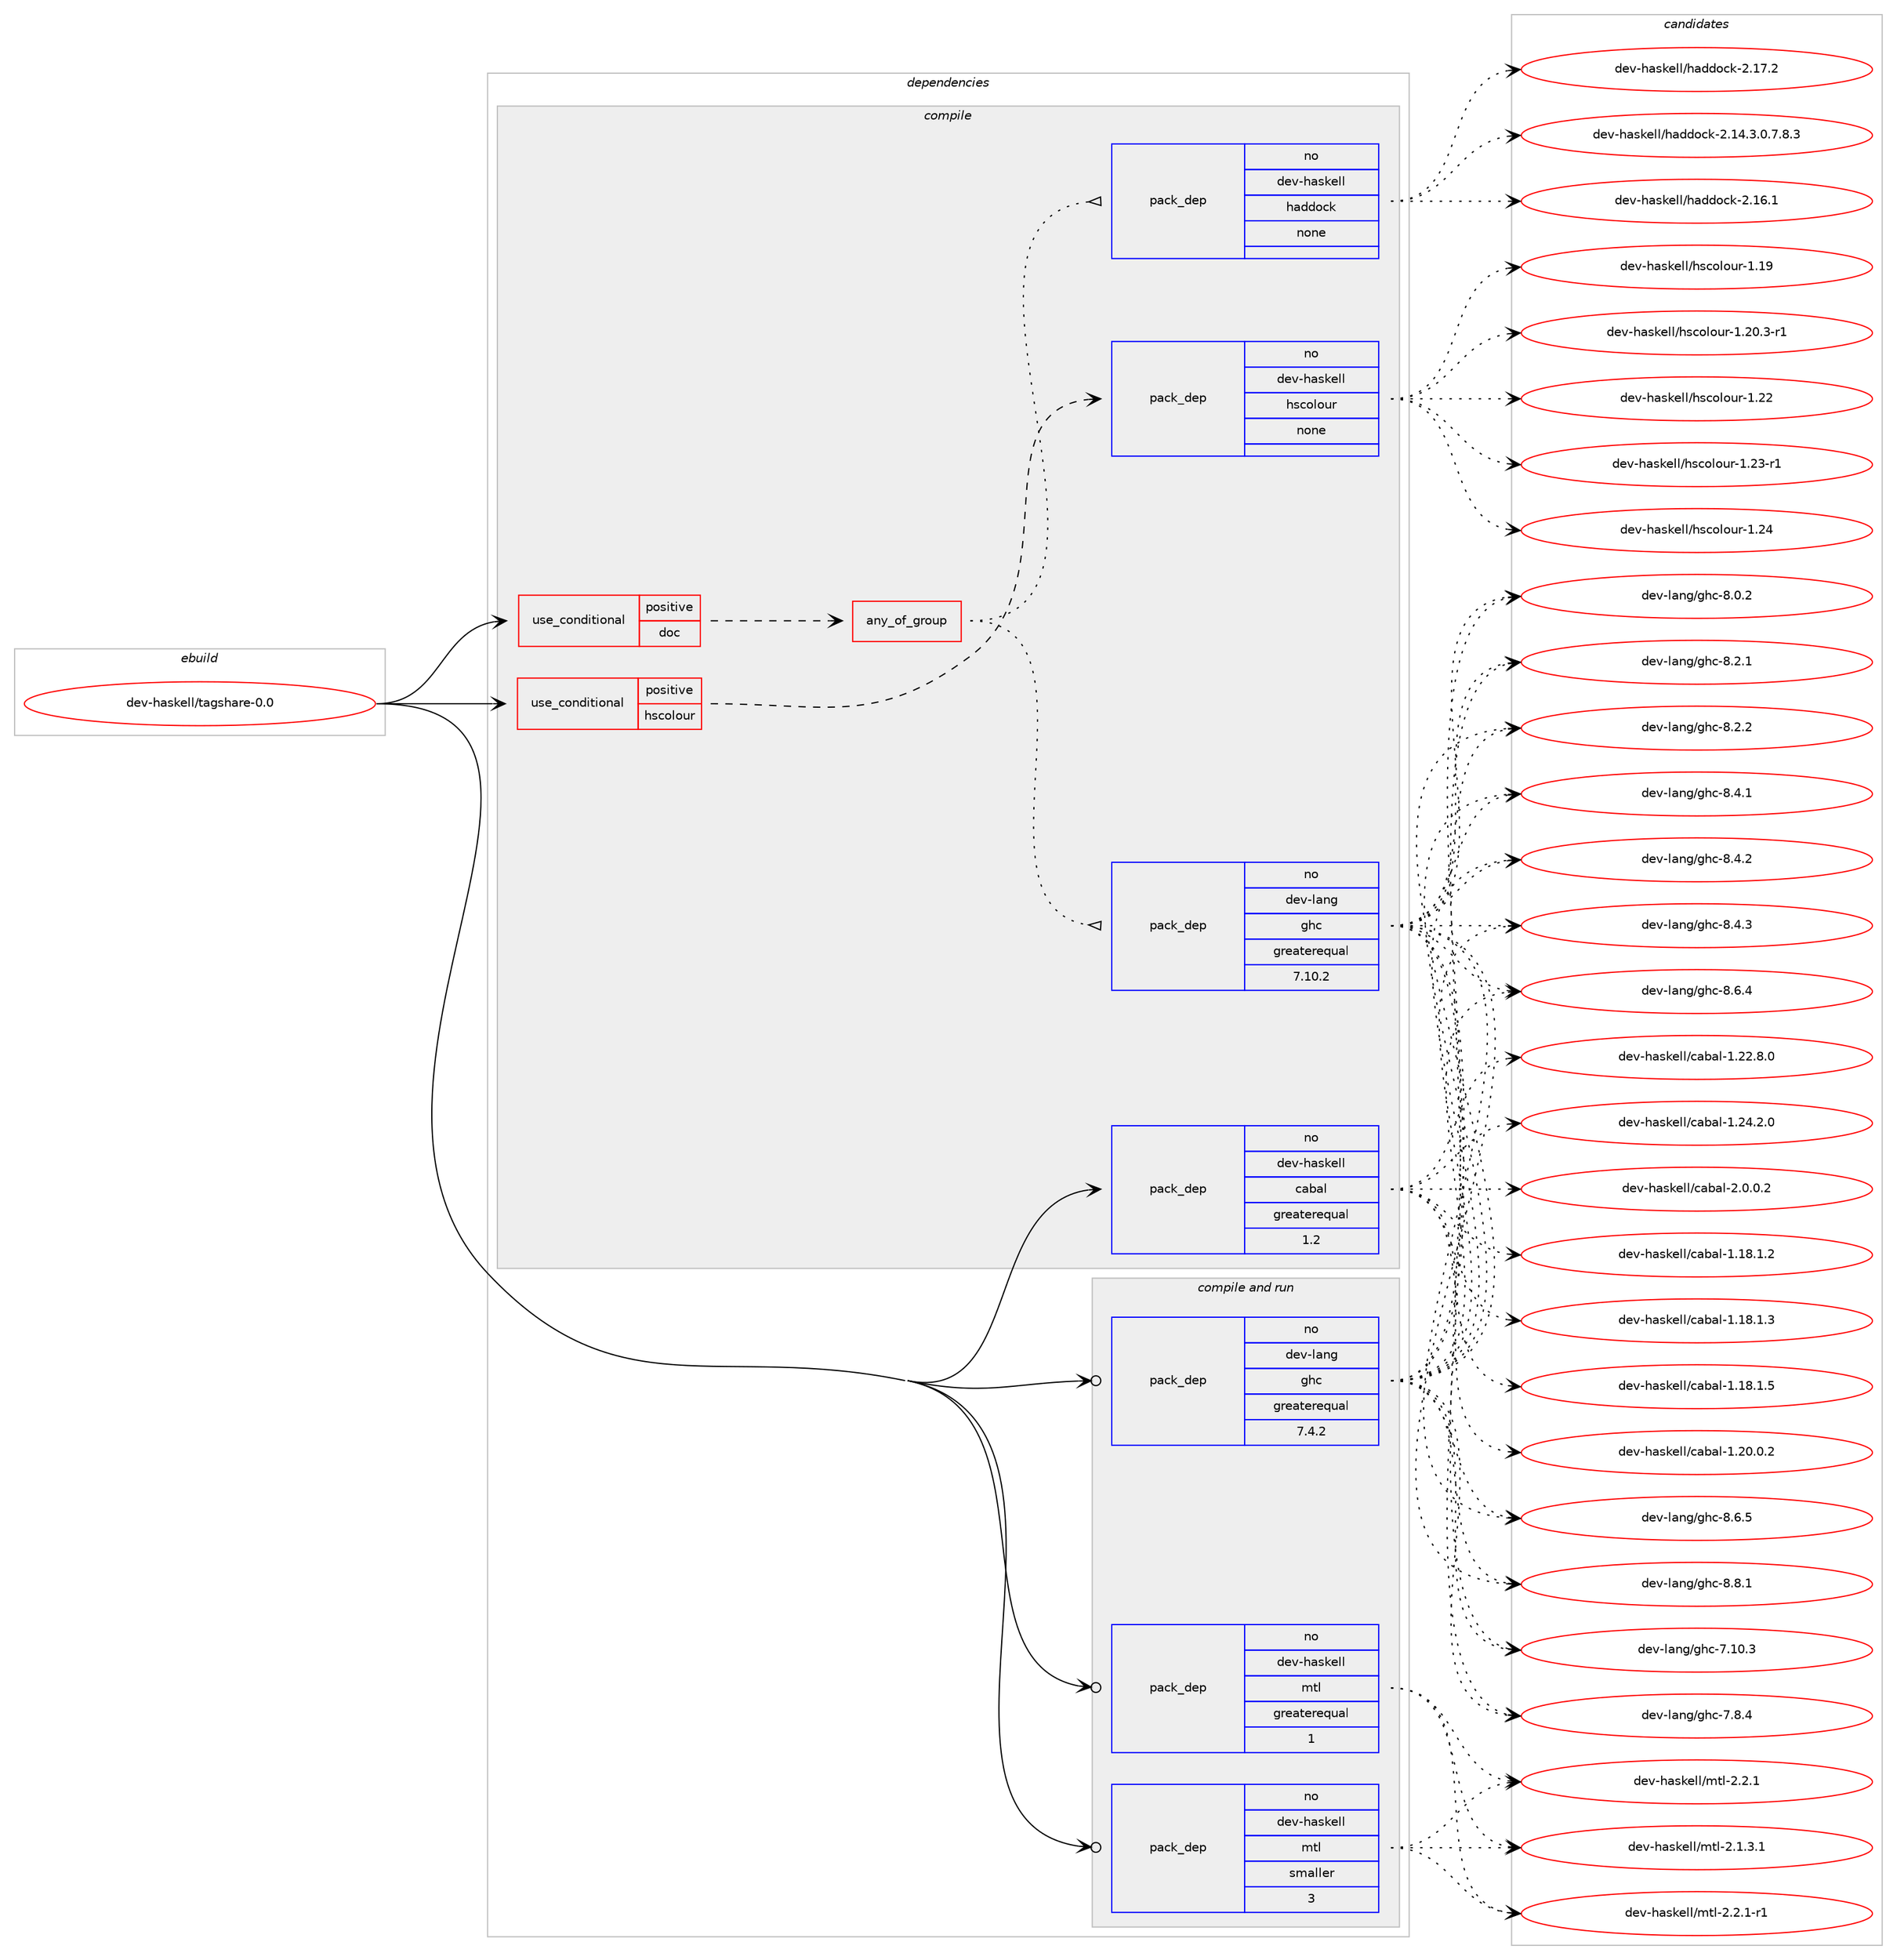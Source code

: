 digraph prolog {

# *************
# Graph options
# *************

newrank=true;
concentrate=true;
compound=true;
graph [rankdir=LR,fontname=Helvetica,fontsize=10,ranksep=1.5];#, ranksep=2.5, nodesep=0.2];
edge  [arrowhead=vee];
node  [fontname=Helvetica,fontsize=10];

# **********
# The ebuild
# **********

subgraph cluster_leftcol {
color=gray;
rank=same;
label=<<i>ebuild</i>>;
id [label="dev-haskell/tagshare-0.0", color=red, width=4, href="../dev-haskell/tagshare-0.0.svg"];
}

# ****************
# The dependencies
# ****************

subgraph cluster_midcol {
color=gray;
label=<<i>dependencies</i>>;
subgraph cluster_compile {
fillcolor="#eeeeee";
style=filled;
label=<<i>compile</i>>;
subgraph cond127706 {
dependency544895 [label=<<TABLE BORDER="0" CELLBORDER="1" CELLSPACING="0" CELLPADDING="4"><TR><TD ROWSPAN="3" CELLPADDING="10">use_conditional</TD></TR><TR><TD>positive</TD></TR><TR><TD>doc</TD></TR></TABLE>>, shape=none, color=red];
subgraph any10532 {
dependency544896 [label=<<TABLE BORDER="0" CELLBORDER="1" CELLSPACING="0" CELLPADDING="4"><TR><TD CELLPADDING="10">any_of_group</TD></TR></TABLE>>, shape=none, color=red];subgraph pack406300 {
dependency544897 [label=<<TABLE BORDER="0" CELLBORDER="1" CELLSPACING="0" CELLPADDING="4" WIDTH="220"><TR><TD ROWSPAN="6" CELLPADDING="30">pack_dep</TD></TR><TR><TD WIDTH="110">no</TD></TR><TR><TD>dev-haskell</TD></TR><TR><TD>haddock</TD></TR><TR><TD>none</TD></TR><TR><TD></TD></TR></TABLE>>, shape=none, color=blue];
}
dependency544896:e -> dependency544897:w [weight=20,style="dotted",arrowhead="oinv"];
subgraph pack406301 {
dependency544898 [label=<<TABLE BORDER="0" CELLBORDER="1" CELLSPACING="0" CELLPADDING="4" WIDTH="220"><TR><TD ROWSPAN="6" CELLPADDING="30">pack_dep</TD></TR><TR><TD WIDTH="110">no</TD></TR><TR><TD>dev-lang</TD></TR><TR><TD>ghc</TD></TR><TR><TD>greaterequal</TD></TR><TR><TD>7.10.2</TD></TR></TABLE>>, shape=none, color=blue];
}
dependency544896:e -> dependency544898:w [weight=20,style="dotted",arrowhead="oinv"];
}
dependency544895:e -> dependency544896:w [weight=20,style="dashed",arrowhead="vee"];
}
id:e -> dependency544895:w [weight=20,style="solid",arrowhead="vee"];
subgraph cond127707 {
dependency544899 [label=<<TABLE BORDER="0" CELLBORDER="1" CELLSPACING="0" CELLPADDING="4"><TR><TD ROWSPAN="3" CELLPADDING="10">use_conditional</TD></TR><TR><TD>positive</TD></TR><TR><TD>hscolour</TD></TR></TABLE>>, shape=none, color=red];
subgraph pack406302 {
dependency544900 [label=<<TABLE BORDER="0" CELLBORDER="1" CELLSPACING="0" CELLPADDING="4" WIDTH="220"><TR><TD ROWSPAN="6" CELLPADDING="30">pack_dep</TD></TR><TR><TD WIDTH="110">no</TD></TR><TR><TD>dev-haskell</TD></TR><TR><TD>hscolour</TD></TR><TR><TD>none</TD></TR><TR><TD></TD></TR></TABLE>>, shape=none, color=blue];
}
dependency544899:e -> dependency544900:w [weight=20,style="dashed",arrowhead="vee"];
}
id:e -> dependency544899:w [weight=20,style="solid",arrowhead="vee"];
subgraph pack406303 {
dependency544901 [label=<<TABLE BORDER="0" CELLBORDER="1" CELLSPACING="0" CELLPADDING="4" WIDTH="220"><TR><TD ROWSPAN="6" CELLPADDING="30">pack_dep</TD></TR><TR><TD WIDTH="110">no</TD></TR><TR><TD>dev-haskell</TD></TR><TR><TD>cabal</TD></TR><TR><TD>greaterequal</TD></TR><TR><TD>1.2</TD></TR></TABLE>>, shape=none, color=blue];
}
id:e -> dependency544901:w [weight=20,style="solid",arrowhead="vee"];
}
subgraph cluster_compileandrun {
fillcolor="#eeeeee";
style=filled;
label=<<i>compile and run</i>>;
subgraph pack406304 {
dependency544902 [label=<<TABLE BORDER="0" CELLBORDER="1" CELLSPACING="0" CELLPADDING="4" WIDTH="220"><TR><TD ROWSPAN="6" CELLPADDING="30">pack_dep</TD></TR><TR><TD WIDTH="110">no</TD></TR><TR><TD>dev-haskell</TD></TR><TR><TD>mtl</TD></TR><TR><TD>greaterequal</TD></TR><TR><TD>1</TD></TR></TABLE>>, shape=none, color=blue];
}
id:e -> dependency544902:w [weight=20,style="solid",arrowhead="odotvee"];
subgraph pack406305 {
dependency544903 [label=<<TABLE BORDER="0" CELLBORDER="1" CELLSPACING="0" CELLPADDING="4" WIDTH="220"><TR><TD ROWSPAN="6" CELLPADDING="30">pack_dep</TD></TR><TR><TD WIDTH="110">no</TD></TR><TR><TD>dev-haskell</TD></TR><TR><TD>mtl</TD></TR><TR><TD>smaller</TD></TR><TR><TD>3</TD></TR></TABLE>>, shape=none, color=blue];
}
id:e -> dependency544903:w [weight=20,style="solid",arrowhead="odotvee"];
subgraph pack406306 {
dependency544904 [label=<<TABLE BORDER="0" CELLBORDER="1" CELLSPACING="0" CELLPADDING="4" WIDTH="220"><TR><TD ROWSPAN="6" CELLPADDING="30">pack_dep</TD></TR><TR><TD WIDTH="110">no</TD></TR><TR><TD>dev-lang</TD></TR><TR><TD>ghc</TD></TR><TR><TD>greaterequal</TD></TR><TR><TD>7.4.2</TD></TR></TABLE>>, shape=none, color=blue];
}
id:e -> dependency544904:w [weight=20,style="solid",arrowhead="odotvee"];
}
subgraph cluster_run {
fillcolor="#eeeeee";
style=filled;
label=<<i>run</i>>;
}
}

# **************
# The candidates
# **************

subgraph cluster_choices {
rank=same;
color=gray;
label=<<i>candidates</i>>;

subgraph choice406300 {
color=black;
nodesep=1;
choice1001011184510497115107101108108471049710010011199107455046495246514648465546564651 [label="dev-haskell/haddock-2.14.3.0.7.8.3", color=red, width=4,href="../dev-haskell/haddock-2.14.3.0.7.8.3.svg"];
choice100101118451049711510710110810847104971001001119910745504649544649 [label="dev-haskell/haddock-2.16.1", color=red, width=4,href="../dev-haskell/haddock-2.16.1.svg"];
choice100101118451049711510710110810847104971001001119910745504649554650 [label="dev-haskell/haddock-2.17.2", color=red, width=4,href="../dev-haskell/haddock-2.17.2.svg"];
dependency544897:e -> choice1001011184510497115107101108108471049710010011199107455046495246514648465546564651:w [style=dotted,weight="100"];
dependency544897:e -> choice100101118451049711510710110810847104971001001119910745504649544649:w [style=dotted,weight="100"];
dependency544897:e -> choice100101118451049711510710110810847104971001001119910745504649554650:w [style=dotted,weight="100"];
}
subgraph choice406301 {
color=black;
nodesep=1;
choice1001011184510897110103471031049945554649484651 [label="dev-lang/ghc-7.10.3", color=red, width=4,href="../dev-lang/ghc-7.10.3.svg"];
choice10010111845108971101034710310499455546564652 [label="dev-lang/ghc-7.8.4", color=red, width=4,href="../dev-lang/ghc-7.8.4.svg"];
choice10010111845108971101034710310499455646484650 [label="dev-lang/ghc-8.0.2", color=red, width=4,href="../dev-lang/ghc-8.0.2.svg"];
choice10010111845108971101034710310499455646504649 [label="dev-lang/ghc-8.2.1", color=red, width=4,href="../dev-lang/ghc-8.2.1.svg"];
choice10010111845108971101034710310499455646504650 [label="dev-lang/ghc-8.2.2", color=red, width=4,href="../dev-lang/ghc-8.2.2.svg"];
choice10010111845108971101034710310499455646524649 [label="dev-lang/ghc-8.4.1", color=red, width=4,href="../dev-lang/ghc-8.4.1.svg"];
choice10010111845108971101034710310499455646524650 [label="dev-lang/ghc-8.4.2", color=red, width=4,href="../dev-lang/ghc-8.4.2.svg"];
choice10010111845108971101034710310499455646524651 [label="dev-lang/ghc-8.4.3", color=red, width=4,href="../dev-lang/ghc-8.4.3.svg"];
choice10010111845108971101034710310499455646544652 [label="dev-lang/ghc-8.6.4", color=red, width=4,href="../dev-lang/ghc-8.6.4.svg"];
choice10010111845108971101034710310499455646544653 [label="dev-lang/ghc-8.6.5", color=red, width=4,href="../dev-lang/ghc-8.6.5.svg"];
choice10010111845108971101034710310499455646564649 [label="dev-lang/ghc-8.8.1", color=red, width=4,href="../dev-lang/ghc-8.8.1.svg"];
dependency544898:e -> choice1001011184510897110103471031049945554649484651:w [style=dotted,weight="100"];
dependency544898:e -> choice10010111845108971101034710310499455546564652:w [style=dotted,weight="100"];
dependency544898:e -> choice10010111845108971101034710310499455646484650:w [style=dotted,weight="100"];
dependency544898:e -> choice10010111845108971101034710310499455646504649:w [style=dotted,weight="100"];
dependency544898:e -> choice10010111845108971101034710310499455646504650:w [style=dotted,weight="100"];
dependency544898:e -> choice10010111845108971101034710310499455646524649:w [style=dotted,weight="100"];
dependency544898:e -> choice10010111845108971101034710310499455646524650:w [style=dotted,weight="100"];
dependency544898:e -> choice10010111845108971101034710310499455646524651:w [style=dotted,weight="100"];
dependency544898:e -> choice10010111845108971101034710310499455646544652:w [style=dotted,weight="100"];
dependency544898:e -> choice10010111845108971101034710310499455646544653:w [style=dotted,weight="100"];
dependency544898:e -> choice10010111845108971101034710310499455646564649:w [style=dotted,weight="100"];
}
subgraph choice406302 {
color=black;
nodesep=1;
choice100101118451049711510710110810847104115991111081111171144549464957 [label="dev-haskell/hscolour-1.19", color=red, width=4,href="../dev-haskell/hscolour-1.19.svg"];
choice10010111845104971151071011081084710411599111108111117114454946504846514511449 [label="dev-haskell/hscolour-1.20.3-r1", color=red, width=4,href="../dev-haskell/hscolour-1.20.3-r1.svg"];
choice100101118451049711510710110810847104115991111081111171144549465050 [label="dev-haskell/hscolour-1.22", color=red, width=4,href="../dev-haskell/hscolour-1.22.svg"];
choice1001011184510497115107101108108471041159911110811111711445494650514511449 [label="dev-haskell/hscolour-1.23-r1", color=red, width=4,href="../dev-haskell/hscolour-1.23-r1.svg"];
choice100101118451049711510710110810847104115991111081111171144549465052 [label="dev-haskell/hscolour-1.24", color=red, width=4,href="../dev-haskell/hscolour-1.24.svg"];
dependency544900:e -> choice100101118451049711510710110810847104115991111081111171144549464957:w [style=dotted,weight="100"];
dependency544900:e -> choice10010111845104971151071011081084710411599111108111117114454946504846514511449:w [style=dotted,weight="100"];
dependency544900:e -> choice100101118451049711510710110810847104115991111081111171144549465050:w [style=dotted,weight="100"];
dependency544900:e -> choice1001011184510497115107101108108471041159911110811111711445494650514511449:w [style=dotted,weight="100"];
dependency544900:e -> choice100101118451049711510710110810847104115991111081111171144549465052:w [style=dotted,weight="100"];
}
subgraph choice406303 {
color=black;
nodesep=1;
choice10010111845104971151071011081084799979897108454946495646494650 [label="dev-haskell/cabal-1.18.1.2", color=red, width=4,href="../dev-haskell/cabal-1.18.1.2.svg"];
choice10010111845104971151071011081084799979897108454946495646494651 [label="dev-haskell/cabal-1.18.1.3", color=red, width=4,href="../dev-haskell/cabal-1.18.1.3.svg"];
choice10010111845104971151071011081084799979897108454946495646494653 [label="dev-haskell/cabal-1.18.1.5", color=red, width=4,href="../dev-haskell/cabal-1.18.1.5.svg"];
choice10010111845104971151071011081084799979897108454946504846484650 [label="dev-haskell/cabal-1.20.0.2", color=red, width=4,href="../dev-haskell/cabal-1.20.0.2.svg"];
choice10010111845104971151071011081084799979897108454946505046564648 [label="dev-haskell/cabal-1.22.8.0", color=red, width=4,href="../dev-haskell/cabal-1.22.8.0.svg"];
choice10010111845104971151071011081084799979897108454946505246504648 [label="dev-haskell/cabal-1.24.2.0", color=red, width=4,href="../dev-haskell/cabal-1.24.2.0.svg"];
choice100101118451049711510710110810847999798971084550464846484650 [label="dev-haskell/cabal-2.0.0.2", color=red, width=4,href="../dev-haskell/cabal-2.0.0.2.svg"];
dependency544901:e -> choice10010111845104971151071011081084799979897108454946495646494650:w [style=dotted,weight="100"];
dependency544901:e -> choice10010111845104971151071011081084799979897108454946495646494651:w [style=dotted,weight="100"];
dependency544901:e -> choice10010111845104971151071011081084799979897108454946495646494653:w [style=dotted,weight="100"];
dependency544901:e -> choice10010111845104971151071011081084799979897108454946504846484650:w [style=dotted,weight="100"];
dependency544901:e -> choice10010111845104971151071011081084799979897108454946505046564648:w [style=dotted,weight="100"];
dependency544901:e -> choice10010111845104971151071011081084799979897108454946505246504648:w [style=dotted,weight="100"];
dependency544901:e -> choice100101118451049711510710110810847999798971084550464846484650:w [style=dotted,weight="100"];
}
subgraph choice406304 {
color=black;
nodesep=1;
choice1001011184510497115107101108108471091161084550464946514649 [label="dev-haskell/mtl-2.1.3.1", color=red, width=4,href="../dev-haskell/mtl-2.1.3.1.svg"];
choice100101118451049711510710110810847109116108455046504649 [label="dev-haskell/mtl-2.2.1", color=red, width=4,href="../dev-haskell/mtl-2.2.1.svg"];
choice1001011184510497115107101108108471091161084550465046494511449 [label="dev-haskell/mtl-2.2.1-r1", color=red, width=4,href="../dev-haskell/mtl-2.2.1-r1.svg"];
dependency544902:e -> choice1001011184510497115107101108108471091161084550464946514649:w [style=dotted,weight="100"];
dependency544902:e -> choice100101118451049711510710110810847109116108455046504649:w [style=dotted,weight="100"];
dependency544902:e -> choice1001011184510497115107101108108471091161084550465046494511449:w [style=dotted,weight="100"];
}
subgraph choice406305 {
color=black;
nodesep=1;
choice1001011184510497115107101108108471091161084550464946514649 [label="dev-haskell/mtl-2.1.3.1", color=red, width=4,href="../dev-haskell/mtl-2.1.3.1.svg"];
choice100101118451049711510710110810847109116108455046504649 [label="dev-haskell/mtl-2.2.1", color=red, width=4,href="../dev-haskell/mtl-2.2.1.svg"];
choice1001011184510497115107101108108471091161084550465046494511449 [label="dev-haskell/mtl-2.2.1-r1", color=red, width=4,href="../dev-haskell/mtl-2.2.1-r1.svg"];
dependency544903:e -> choice1001011184510497115107101108108471091161084550464946514649:w [style=dotted,weight="100"];
dependency544903:e -> choice100101118451049711510710110810847109116108455046504649:w [style=dotted,weight="100"];
dependency544903:e -> choice1001011184510497115107101108108471091161084550465046494511449:w [style=dotted,weight="100"];
}
subgraph choice406306 {
color=black;
nodesep=1;
choice1001011184510897110103471031049945554649484651 [label="dev-lang/ghc-7.10.3", color=red, width=4,href="../dev-lang/ghc-7.10.3.svg"];
choice10010111845108971101034710310499455546564652 [label="dev-lang/ghc-7.8.4", color=red, width=4,href="../dev-lang/ghc-7.8.4.svg"];
choice10010111845108971101034710310499455646484650 [label="dev-lang/ghc-8.0.2", color=red, width=4,href="../dev-lang/ghc-8.0.2.svg"];
choice10010111845108971101034710310499455646504649 [label="dev-lang/ghc-8.2.1", color=red, width=4,href="../dev-lang/ghc-8.2.1.svg"];
choice10010111845108971101034710310499455646504650 [label="dev-lang/ghc-8.2.2", color=red, width=4,href="../dev-lang/ghc-8.2.2.svg"];
choice10010111845108971101034710310499455646524649 [label="dev-lang/ghc-8.4.1", color=red, width=4,href="../dev-lang/ghc-8.4.1.svg"];
choice10010111845108971101034710310499455646524650 [label="dev-lang/ghc-8.4.2", color=red, width=4,href="../dev-lang/ghc-8.4.2.svg"];
choice10010111845108971101034710310499455646524651 [label="dev-lang/ghc-8.4.3", color=red, width=4,href="../dev-lang/ghc-8.4.3.svg"];
choice10010111845108971101034710310499455646544652 [label="dev-lang/ghc-8.6.4", color=red, width=4,href="../dev-lang/ghc-8.6.4.svg"];
choice10010111845108971101034710310499455646544653 [label="dev-lang/ghc-8.6.5", color=red, width=4,href="../dev-lang/ghc-8.6.5.svg"];
choice10010111845108971101034710310499455646564649 [label="dev-lang/ghc-8.8.1", color=red, width=4,href="../dev-lang/ghc-8.8.1.svg"];
dependency544904:e -> choice1001011184510897110103471031049945554649484651:w [style=dotted,weight="100"];
dependency544904:e -> choice10010111845108971101034710310499455546564652:w [style=dotted,weight="100"];
dependency544904:e -> choice10010111845108971101034710310499455646484650:w [style=dotted,weight="100"];
dependency544904:e -> choice10010111845108971101034710310499455646504649:w [style=dotted,weight="100"];
dependency544904:e -> choice10010111845108971101034710310499455646504650:w [style=dotted,weight="100"];
dependency544904:e -> choice10010111845108971101034710310499455646524649:w [style=dotted,weight="100"];
dependency544904:e -> choice10010111845108971101034710310499455646524650:w [style=dotted,weight="100"];
dependency544904:e -> choice10010111845108971101034710310499455646524651:w [style=dotted,weight="100"];
dependency544904:e -> choice10010111845108971101034710310499455646544652:w [style=dotted,weight="100"];
dependency544904:e -> choice10010111845108971101034710310499455646544653:w [style=dotted,weight="100"];
dependency544904:e -> choice10010111845108971101034710310499455646564649:w [style=dotted,weight="100"];
}
}

}

